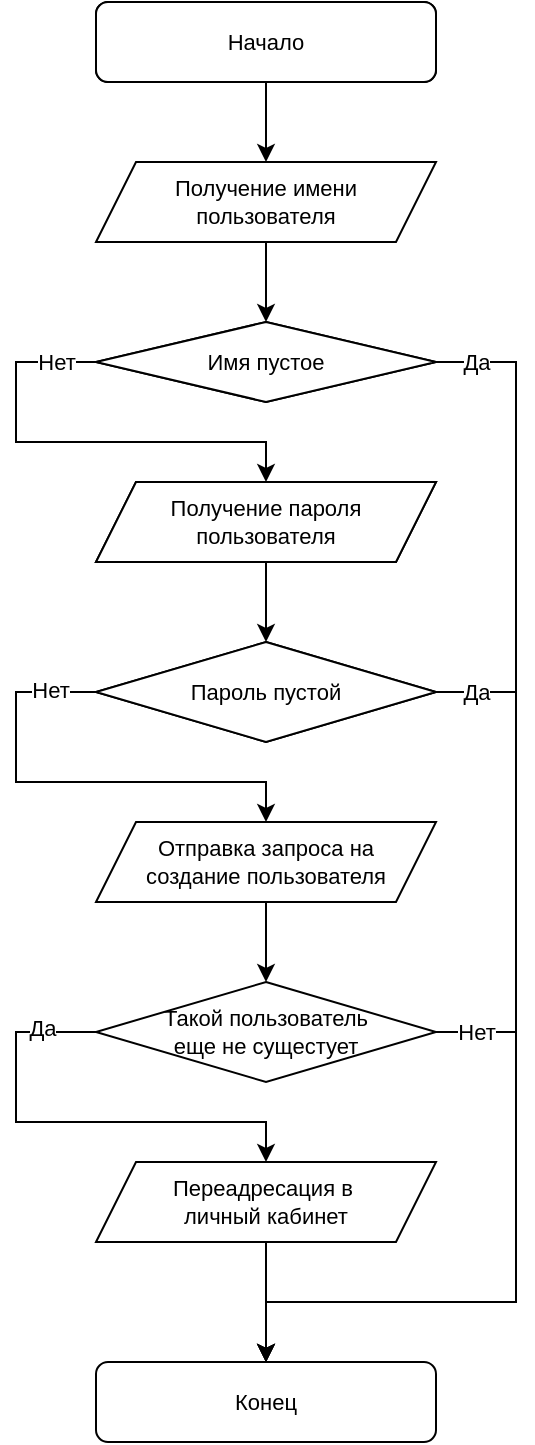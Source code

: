 <mxfile version="16.0.0" type="device"><diagram id="C5RBs43oDa-KdzZeNtuy" name="Page-1"><mxGraphModel dx="630" dy="494" grid="1" gridSize="10" guides="1" tooltips="1" connect="1" arrows="1" fold="1" page="1" pageScale="1" pageWidth="827" pageHeight="1169" math="0" shadow="0"><root><mxCell id="WIyWlLk6GJQsqaUBKTNV-0"/><mxCell id="WIyWlLk6GJQsqaUBKTNV-1" parent="WIyWlLk6GJQsqaUBKTNV-0"/><mxCell id="PLvE-TvKscDj5acI-I1H-12" style="edgeStyle=orthogonalEdgeStyle;rounded=0;orthogonalLoop=1;jettySize=auto;html=1;exitX=0.5;exitY=1;exitDx=0;exitDy=0;entryX=0.5;entryY=0;entryDx=0;entryDy=0;fontSize=11;" edge="1" parent="WIyWlLk6GJQsqaUBKTNV-1" source="WIyWlLk6GJQsqaUBKTNV-3" target="ShNjzxUnT-2CsXVHuKv1-0"><mxGeometry relative="1" as="geometry"/></mxCell><mxCell id="WIyWlLk6GJQsqaUBKTNV-3" value="&lt;font style=&quot;font-size: 11px&quot;&gt;Начало&lt;/font&gt;" style="rounded=1;whiteSpace=wrap;html=1;fontSize=12;glass=0;strokeWidth=1;shadow=0;" parent="WIyWlLk6GJQsqaUBKTNV-1" vertex="1"><mxGeometry x="130" y="90" width="170" height="40" as="geometry"/></mxCell><mxCell id="PLvE-TvKscDj5acI-I1H-11" style="edgeStyle=orthogonalEdgeStyle;rounded=0;orthogonalLoop=1;jettySize=auto;html=1;exitX=0.5;exitY=1;exitDx=0;exitDy=0;entryX=0.5;entryY=0;entryDx=0;entryDy=0;fontSize=11;" edge="1" parent="WIyWlLk6GJQsqaUBKTNV-1" source="ShNjzxUnT-2CsXVHuKv1-0" target="PLvE-TvKscDj5acI-I1H-0"><mxGeometry relative="1" as="geometry"/></mxCell><mxCell id="ShNjzxUnT-2CsXVHuKv1-0" value="&lt;font style=&quot;font-size: 11px&quot;&gt;Получение имени &lt;br style=&quot;font-size: 11px;&quot;&gt;пользователя&lt;/font&gt;" style="shape=parallelogram;perimeter=parallelogramPerimeter;whiteSpace=wrap;html=1;fixedSize=1;fontFamily=Helvetica;fontSize=11;" parent="WIyWlLk6GJQsqaUBKTNV-1" vertex="1"><mxGeometry x="130" y="170" width="170" height="40" as="geometry"/></mxCell><mxCell id="PLvE-TvKscDj5acI-I1H-21" style="edgeStyle=orthogonalEdgeStyle;rounded=0;orthogonalLoop=1;jettySize=auto;html=1;exitX=0.5;exitY=1;exitDx=0;exitDy=0;entryX=0.5;entryY=0;entryDx=0;entryDy=0;fontSize=11;" edge="1" parent="WIyWlLk6GJQsqaUBKTNV-1" source="ShNjzxUnT-2CsXVHuKv1-7" target="ShNjzxUnT-2CsXVHuKv1-10"><mxGeometry relative="1" as="geometry"/></mxCell><mxCell id="ShNjzxUnT-2CsXVHuKv1-7" value="&lt;font style=&quot;font-size: 11px&quot;&gt;Отправка запроса на &lt;br style=&quot;font-size: 11px;&quot;&gt;создание пользователя&lt;/font&gt;" style="shape=parallelogram;perimeter=parallelogramPerimeter;whiteSpace=wrap;html=1;fixedSize=1;fontFamily=Helvetica;fontSize=11;" parent="WIyWlLk6GJQsqaUBKTNV-1" vertex="1"><mxGeometry x="130" y="500" width="170" height="40" as="geometry"/></mxCell><mxCell id="PLvE-TvKscDj5acI-I1H-25" style="edgeStyle=orthogonalEdgeStyle;rounded=0;orthogonalLoop=1;jettySize=auto;html=1;exitX=1;exitY=0.5;exitDx=0;exitDy=0;entryX=0.5;entryY=0;entryDx=0;entryDy=0;fontSize=11;" edge="1" parent="WIyWlLk6GJQsqaUBKTNV-1" source="ShNjzxUnT-2CsXVHuKv1-10" target="ShNjzxUnT-2CsXVHuKv1-13"><mxGeometry relative="1" as="geometry"><Array as="points"><mxPoint x="340" y="605"/><mxPoint x="340" y="740"/><mxPoint x="215" y="740"/></Array></mxGeometry></mxCell><mxCell id="PLvE-TvKscDj5acI-I1H-26" value="Нет" style="edgeLabel;html=1;align=center;verticalAlign=middle;resizable=0;points=[];fontSize=11;" vertex="1" connectable="0" parent="PLvE-TvKscDj5acI-I1H-25"><mxGeometry x="-0.788" y="1" relative="1" as="geometry"><mxPoint x="-15" y="1" as="offset"/></mxGeometry></mxCell><mxCell id="PLvE-TvKscDj5acI-I1H-28" style="edgeStyle=orthogonalEdgeStyle;rounded=0;orthogonalLoop=1;jettySize=auto;html=1;entryX=0.5;entryY=0;entryDx=0;entryDy=0;fontSize=11;exitX=0;exitY=0.5;exitDx=0;exitDy=0;" edge="1" parent="WIyWlLk6GJQsqaUBKTNV-1" source="ShNjzxUnT-2CsXVHuKv1-10" target="PLvE-TvKscDj5acI-I1H-27"><mxGeometry relative="1" as="geometry"><mxPoint x="110" y="570" as="sourcePoint"/><Array as="points"><mxPoint x="90" y="605"/><mxPoint x="90" y="650"/><mxPoint x="215" y="650"/></Array></mxGeometry></mxCell><mxCell id="PLvE-TvKscDj5acI-I1H-30" value="Да" style="edgeLabel;html=1;align=center;verticalAlign=middle;resizable=0;points=[];fontSize=11;" vertex="1" connectable="0" parent="PLvE-TvKscDj5acI-I1H-28"><mxGeometry x="-0.893" y="2" relative="1" as="geometry"><mxPoint x="-15" y="-4" as="offset"/></mxGeometry></mxCell><mxCell id="ShNjzxUnT-2CsXVHuKv1-10" value="Такой пользователь &lt;br style=&quot;font-size: 11px;&quot;&gt;еще не сущестует" style="rhombus;whiteSpace=wrap;html=1;fontFamily=Helvetica;fontSize=11;" parent="WIyWlLk6GJQsqaUBKTNV-1" vertex="1"><mxGeometry x="130" y="580" width="170" height="50" as="geometry"/></mxCell><mxCell id="ShNjzxUnT-2CsXVHuKv1-13" value="Конец" style="rounded=1;whiteSpace=wrap;html=1;fontSize=11;glass=0;strokeWidth=1;shadow=0;" parent="WIyWlLk6GJQsqaUBKTNV-1" vertex="1"><mxGeometry x="130" y="770" width="170" height="40" as="geometry"/></mxCell><mxCell id="PLvE-TvKscDj5acI-I1H-2" style="edgeStyle=orthogonalEdgeStyle;rounded=0;orthogonalLoop=1;jettySize=auto;html=1;exitX=1;exitY=0.5;exitDx=0;exitDy=0;entryX=0.5;entryY=0;entryDx=0;entryDy=0;" edge="1" parent="WIyWlLk6GJQsqaUBKTNV-1" source="PLvE-TvKscDj5acI-I1H-0" target="ShNjzxUnT-2CsXVHuKv1-13"><mxGeometry relative="1" as="geometry"><Array as="points"><mxPoint x="340" y="270"/><mxPoint x="340" y="740"/><mxPoint x="215" y="740"/></Array></mxGeometry></mxCell><mxCell id="PLvE-TvKscDj5acI-I1H-4" value="Да" style="edgeLabel;html=1;align=center;verticalAlign=middle;resizable=0;points=[];" vertex="1" connectable="0" parent="PLvE-TvKscDj5acI-I1H-2"><mxGeometry x="-0.359" y="-1" relative="1" as="geometry"><mxPoint x="-19" y="-173" as="offset"/></mxGeometry></mxCell><mxCell id="PLvE-TvKscDj5acI-I1H-13" style="edgeStyle=orthogonalEdgeStyle;rounded=0;orthogonalLoop=1;jettySize=auto;html=1;exitX=0;exitY=0.5;exitDx=0;exitDy=0;entryX=0.5;entryY=0;entryDx=0;entryDy=0;fontSize=11;" edge="1" parent="WIyWlLk6GJQsqaUBKTNV-1" source="PLvE-TvKscDj5acI-I1H-0" target="PLvE-TvKscDj5acI-I1H-7"><mxGeometry relative="1" as="geometry"><Array as="points"><mxPoint x="90" y="270"/><mxPoint x="90" y="310"/><mxPoint x="215" y="310"/></Array></mxGeometry></mxCell><mxCell id="PLvE-TvKscDj5acI-I1H-14" value="Нет" style="edgeLabel;html=1;align=center;verticalAlign=middle;resizable=0;points=[];fontSize=11;" vertex="1" connectable="0" parent="PLvE-TvKscDj5acI-I1H-13"><mxGeometry x="0.33" y="-1" relative="1" as="geometry"><mxPoint x="-50" y="-41" as="offset"/></mxGeometry></mxCell><mxCell id="PLvE-TvKscDj5acI-I1H-0" value="&lt;font style=&quot;font-size: 11px&quot;&gt;Имя пустое&lt;/font&gt;" style="rhombus;whiteSpace=wrap;html=1;fontFamily=Helvetica;fontSize=12;" vertex="1" parent="WIyWlLk6GJQsqaUBKTNV-1"><mxGeometry x="130" y="250" width="170" height="40" as="geometry"/></mxCell><mxCell id="PLvE-TvKscDj5acI-I1H-15" style="edgeStyle=orthogonalEdgeStyle;rounded=0;orthogonalLoop=1;jettySize=auto;html=1;exitX=0.5;exitY=1;exitDx=0;exitDy=0;entryX=0.5;entryY=0;entryDx=0;entryDy=0;fontSize=11;" edge="1" parent="WIyWlLk6GJQsqaUBKTNV-1" source="PLvE-TvKscDj5acI-I1H-7" target="PLvE-TvKscDj5acI-I1H-9"><mxGeometry relative="1" as="geometry"/></mxCell><mxCell id="PLvE-TvKscDj5acI-I1H-7" value="&lt;font style=&quot;font-size: 11px&quot;&gt;Получение пароля пользователя&lt;/font&gt;" style="shape=parallelogram;perimeter=parallelogramPerimeter;whiteSpace=wrap;html=1;fixedSize=1;fontFamily=Helvetica;fontSize=12;" vertex="1" parent="WIyWlLk6GJQsqaUBKTNV-1"><mxGeometry x="130" y="330" width="170" height="40" as="geometry"/></mxCell><mxCell id="PLvE-TvKscDj5acI-I1H-17" style="edgeStyle=orthogonalEdgeStyle;rounded=0;orthogonalLoop=1;jettySize=auto;html=1;exitX=0;exitY=0.5;exitDx=0;exitDy=0;entryX=0.5;entryY=0;entryDx=0;entryDy=0;fontSize=11;" edge="1" parent="WIyWlLk6GJQsqaUBKTNV-1" source="PLvE-TvKscDj5acI-I1H-9" target="ShNjzxUnT-2CsXVHuKv1-7"><mxGeometry relative="1" as="geometry"><Array as="points"><mxPoint x="90" y="435"/><mxPoint x="90" y="480"/><mxPoint x="215" y="480"/></Array></mxGeometry></mxCell><mxCell id="PLvE-TvKscDj5acI-I1H-18" value="Нет" style="edgeLabel;html=1;align=center;verticalAlign=middle;resizable=0;points=[];fontSize=11;" vertex="1" connectable="0" parent="PLvE-TvKscDj5acI-I1H-17"><mxGeometry x="-0.797" y="-1" relative="1" as="geometry"><mxPoint as="offset"/></mxGeometry></mxCell><mxCell id="PLvE-TvKscDj5acI-I1H-19" style="edgeStyle=orthogonalEdgeStyle;rounded=0;orthogonalLoop=1;jettySize=auto;html=1;exitX=1;exitY=0.5;exitDx=0;exitDy=0;fontSize=11;entryX=0.5;entryY=0;entryDx=0;entryDy=0;" edge="1" parent="WIyWlLk6GJQsqaUBKTNV-1" source="PLvE-TvKscDj5acI-I1H-9" target="ShNjzxUnT-2CsXVHuKv1-13"><mxGeometry relative="1" as="geometry"><mxPoint x="215" y="740" as="targetPoint"/><Array as="points"><mxPoint x="340" y="435"/><mxPoint x="340" y="740"/><mxPoint x="215" y="740"/></Array></mxGeometry></mxCell><mxCell id="PLvE-TvKscDj5acI-I1H-20" value="Да" style="edgeLabel;html=1;align=center;verticalAlign=middle;resizable=0;points=[];fontSize=11;" vertex="1" connectable="0" parent="PLvE-TvKscDj5acI-I1H-19"><mxGeometry x="-0.869" relative="1" as="geometry"><mxPoint x="-13" as="offset"/></mxGeometry></mxCell><mxCell id="PLvE-TvKscDj5acI-I1H-9" value="&lt;font style=&quot;font-size: 11px&quot;&gt;Пароль пустой&lt;/font&gt;" style="rhombus;whiteSpace=wrap;html=1;fontFamily=Helvetica;fontSize=12;" vertex="1" parent="WIyWlLk6GJQsqaUBKTNV-1"><mxGeometry x="130" y="410" width="170" height="50" as="geometry"/></mxCell><mxCell id="PLvE-TvKscDj5acI-I1H-29" style="edgeStyle=orthogonalEdgeStyle;rounded=0;orthogonalLoop=1;jettySize=auto;html=1;exitX=0.5;exitY=1;exitDx=0;exitDy=0;fontSize=11;" edge="1" parent="WIyWlLk6GJQsqaUBKTNV-1" source="PLvE-TvKscDj5acI-I1H-27"><mxGeometry relative="1" as="geometry"><mxPoint x="215" y="770" as="targetPoint"/></mxGeometry></mxCell><mxCell id="PLvE-TvKscDj5acI-I1H-27" value="&lt;span style=&quot;font-size: 11px&quot;&gt;Переадресация в&amp;nbsp;&lt;br style=&quot;font-size: 11px;&quot;&gt;&lt;/span&gt;личный кабинет" style="shape=parallelogram;perimeter=parallelogramPerimeter;whiteSpace=wrap;html=1;fixedSize=1;fontFamily=Helvetica;fontSize=11;" vertex="1" parent="WIyWlLk6GJQsqaUBKTNV-1"><mxGeometry x="130" y="670" width="170" height="40" as="geometry"/></mxCell><mxCell id="PLvE-TvKscDj5acI-I1H-31" value="&lt;font style=&quot;font-size: 11px&quot;&gt;Начало&lt;/font&gt;" style="rounded=1;whiteSpace=wrap;html=1;fontSize=11;glass=0;strokeWidth=1;shadow=0;" vertex="1" parent="WIyWlLk6GJQsqaUBKTNV-1"><mxGeometry x="130" y="90" width="170" height="40" as="geometry"/></mxCell><mxCell id="PLvE-TvKscDj5acI-I1H-32" value="&lt;font style=&quot;font-size: 11px&quot;&gt;Пароль пустой&lt;/font&gt;" style="rhombus;whiteSpace=wrap;html=1;fontFamily=Helvetica;fontSize=11;" vertex="1" parent="WIyWlLk6GJQsqaUBKTNV-1"><mxGeometry x="130" y="410" width="170" height="50" as="geometry"/></mxCell><mxCell id="PLvE-TvKscDj5acI-I1H-33" value="&lt;font style=&quot;font-size: 11px&quot;&gt;Получение пароля пользователя&lt;/font&gt;" style="shape=parallelogram;perimeter=parallelogramPerimeter;whiteSpace=wrap;html=1;fixedSize=1;fontFamily=Helvetica;fontSize=11;" vertex="1" parent="WIyWlLk6GJQsqaUBKTNV-1"><mxGeometry x="130" y="330" width="170" height="40" as="geometry"/></mxCell><mxCell id="PLvE-TvKscDj5acI-I1H-34" value="&lt;font style=&quot;font-size: 11px&quot;&gt;Имя пустое&lt;/font&gt;" style="rhombus;whiteSpace=wrap;html=1;fontFamily=Helvetica;fontSize=11;" vertex="1" parent="WIyWlLk6GJQsqaUBKTNV-1"><mxGeometry x="130" y="250" width="170" height="40" as="geometry"/></mxCell></root></mxGraphModel></diagram></mxfile>